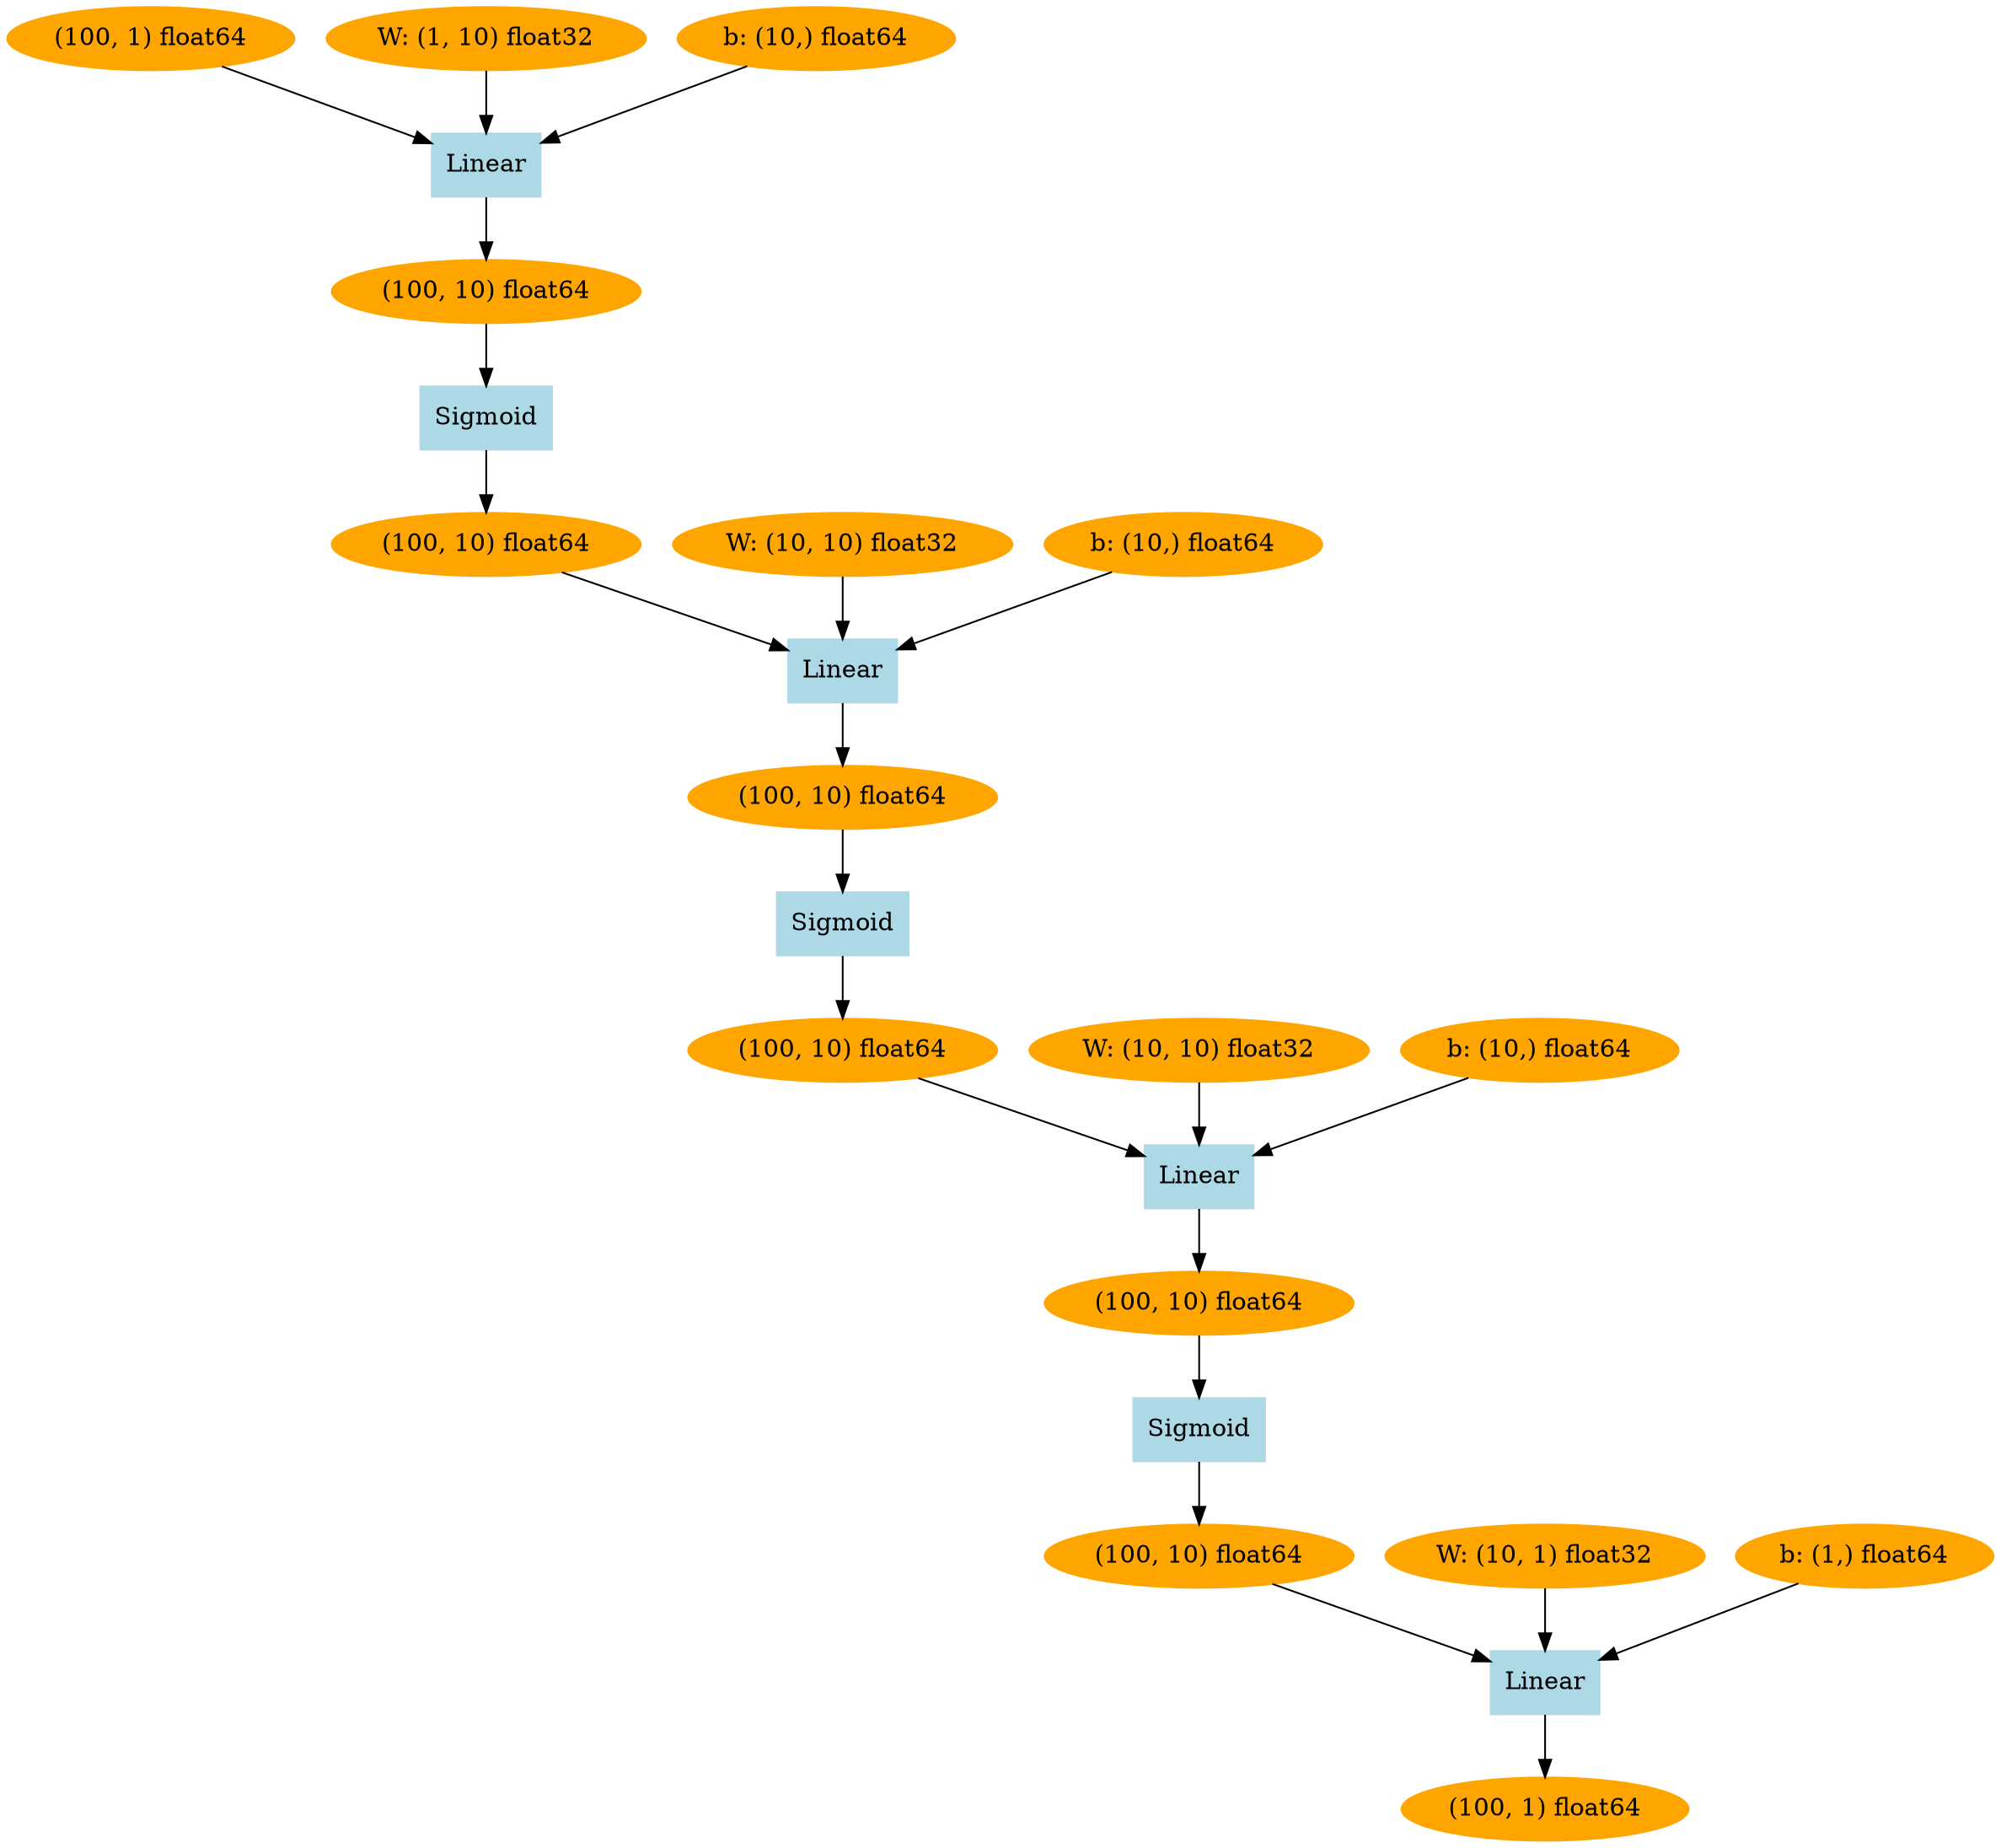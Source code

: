 digraph g{
2696461801608 [label="(100, 1) float64", color=orange, style=filled]
2696461052488 [label="Linear", color=lightblue, style=filled, shape=box]
2696460894728 -> 2696461052488
2696461847560 -> 2696461052488
2696463026248 -> 2696461052488
2696461052488 -> 2696461801608
2696460894728 [label="(100, 10) float64", color=orange, style=filled]
2696461847560 [label="W: (10, 1) float32", color=orange, style=filled]
2696463026248 [label="b: (1,) float64", color=orange, style=filled]
2696461454984 [label="Sigmoid", color=lightblue, style=filled, shape=box]
2696462662152 -> 2696461454984
2696461454984 -> 2696460894728
2696462662152 [label="(100, 10) float64", color=orange, style=filled]
2696461675400 [label="Linear", color=lightblue, style=filled, shape=box]
2696461453128 -> 2696461675400
2696461424200 -> 2696461675400
2696457526984 -> 2696461675400
2696461675400 -> 2696462662152
2696461453128 [label="(100, 10) float64", color=orange, style=filled]
2696461424200 [label="W: (10, 10) float32", color=orange, style=filled]
2696457526984 [label="b: (10,) float64", color=orange, style=filled]
2696461251976 [label="Sigmoid", color=lightblue, style=filled, shape=box]
2696461303048 -> 2696461251976
2696461251976 -> 2696461453128
2696461303048 [label="(100, 10) float64", color=orange, style=filled]
2696461729096 [label="Linear", color=lightblue, style=filled, shape=box]
2696462757000 -> 2696461729096
2696455769224 -> 2696461729096
2696461668424 -> 2696461729096
2696461729096 -> 2696461303048
2696462757000 [label="(100, 10) float64", color=orange, style=filled]
2696455769224 [label="W: (10, 10) float32", color=orange, style=filled]
2696461668424 [label="b: (10,) float64", color=orange, style=filled]
2696459679432 [label="Sigmoid", color=lightblue, style=filled, shape=box]
2696462754184 -> 2696459679432
2696459679432 -> 2696462757000
2696462754184 [label="(100, 10) float64", color=orange, style=filled]
2696457532232 [label="Linear", color=lightblue, style=filled, shape=box]
2696462775048 -> 2696457532232
2696199939336 -> 2696457532232
2696448533192 -> 2696457532232
2696457532232 -> 2696462754184
2696462775048 [label="(100, 1) float64", color=orange, style=filled]
2696199939336 [label="W: (1, 10) float32", color=orange, style=filled]
2696448533192 [label="b: (10,) float64", color=orange, style=filled]
}